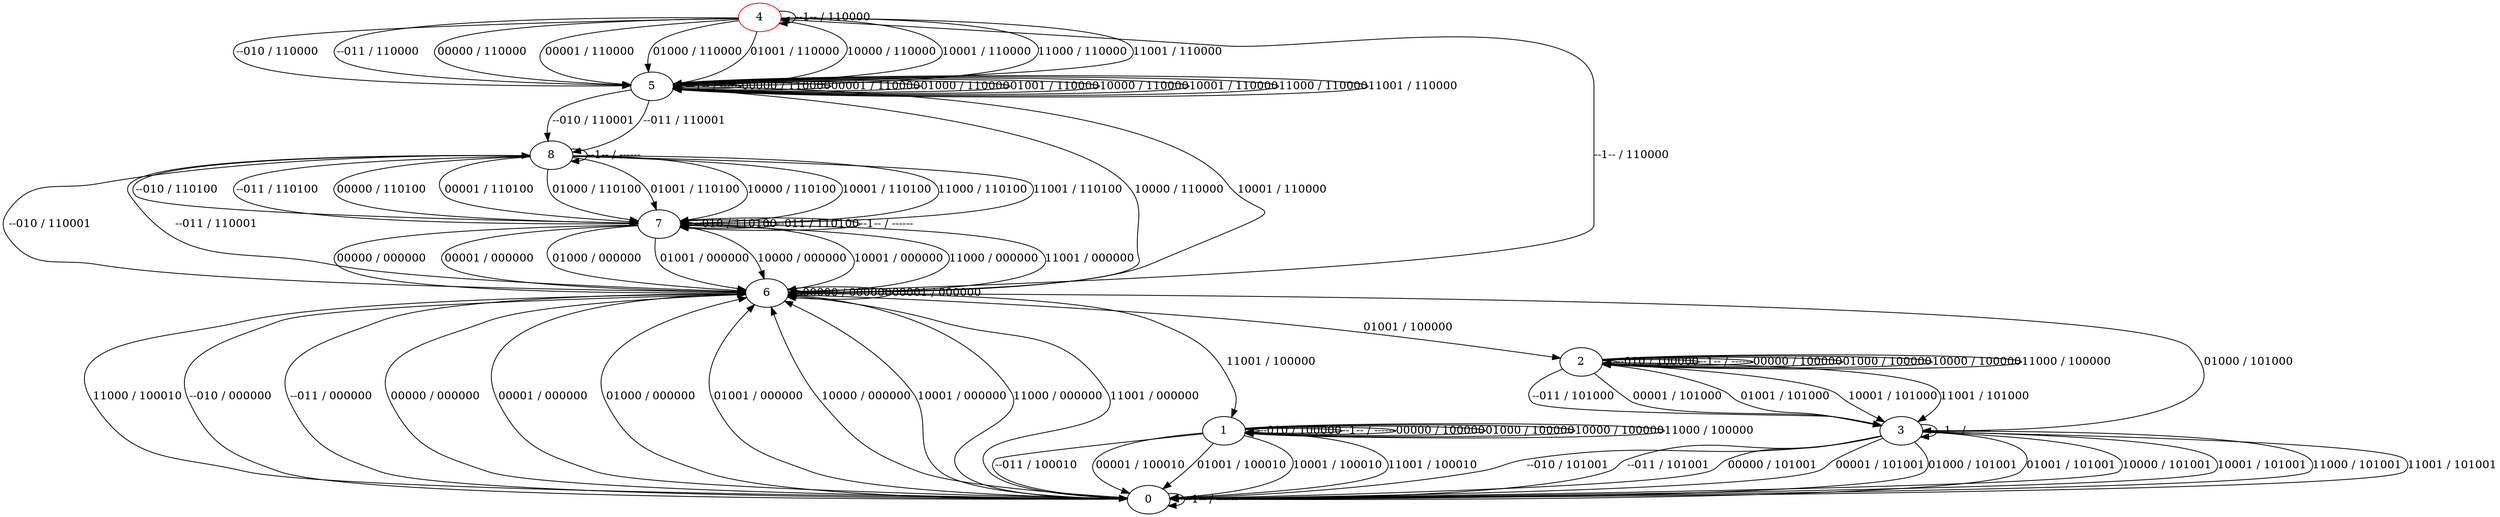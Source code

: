 digraph {
4 [color="red"]
0
1
2
3
5
6
7
8
4 -> 5 [label="--010 / 110000"]
4 -> 5 [label="--011 / 110000"]
4 -> 4 [label="--1-- / 110000"]
4 -> 5 [label="00000 / 110000"]
4 -> 5 [label="00001 / 110000"]
4 -> 5 [label="01000 / 110000"]
4 -> 5 [label="01001 / 110000"]
4 -> 5 [label="10000 / 110000"]
4 -> 5 [label="10001 / 110000"]
4 -> 5 [label="11000 / 110000"]
4 -> 5 [label="11001 / 110000"]
0 -> 6 [label="--010 / 000000"]
0 -> 6 [label="--011 / 000000"]
0 -> 0 [label="--1-- / ------"]
0 -> 6 [label="00000 / 000000"]
0 -> 6 [label="00001 / 000000"]
0 -> 6 [label="01000 / 000000"]
0 -> 6 [label="01001 / 000000"]
0 -> 6 [label="10000 / 000000"]
0 -> 6 [label="10001 / 000000"]
0 -> 6 [label="11000 / 000000"]
0 -> 6 [label="11001 / 000000"]
1 -> 1 [label="--010 / 100000"]
1 -> 0 [label="--011 / 100010"]
1 -> 1 [label="--1-- / ------"]
1 -> 1 [label="00000 / 100000"]
1 -> 0 [label="00001 / 100010"]
1 -> 1 [label="01000 / 100000"]
1 -> 0 [label="01001 / 100010"]
1 -> 1 [label="10000 / 100000"]
1 -> 0 [label="10001 / 100010"]
1 -> 1 [label="11000 / 100000"]
1 -> 0 [label="11001 / 100010"]
2 -> 2 [label="--010 / 100000"]
2 -> 3 [label="--011 / 101000"]
2 -> 2 [label="--1-- / ------"]
2 -> 2 [label="00000 / 100000"]
2 -> 3 [label="00001 / 101000"]
2 -> 2 [label="01000 / 100000"]
2 -> 3 [label="01001 / 101000"]
2 -> 2 [label="10000 / 100000"]
2 -> 3 [label="10001 / 101000"]
2 -> 2 [label="11000 / 100000"]
2 -> 3 [label="11001 / 101000"]
3 -> 0 [label="--010 / 101001"]
3 -> 0 [label="--011 / 101001"]
3 -> 3 [label="--1-- / ------"]
3 -> 0 [label="00000 / 101001"]
3 -> 0 [label="00001 / 101001"]
3 -> 0 [label="01000 / 101001"]
3 -> 0 [label="01001 / 101001"]
3 -> 0 [label="10000 / 101001"]
3 -> 0 [label="10001 / 101001"]
3 -> 0 [label="11000 / 101001"]
3 -> 0 [label="11001 / 101001"]
5 -> 8 [label="--010 / 110001"]
5 -> 8 [label="--011 / 110001"]
5 -> 5 [label="--1-- / ------"]
5 -> 5 [label="00000 / 110000"]
5 -> 5 [label="00001 / 110000"]
5 -> 5 [label="01000 / 110000"]
5 -> 5 [label="01001 / 110000"]
5 -> 5 [label="10000 / 110000"]
5 -> 5 [label="10001 / 110000"]
5 -> 5 [label="11000 / 110000"]
5 -> 5 [label="11001 / 110000"]
6 -> 8 [label="--010 / 110001"]
6 -> 8 [label="--011 / 110001"]
6 -> 4 [label="--1-- / 110000"]
6 -> 6 [label="00000 / 000000"]
6 -> 6 [label="00001 / 000000"]
6 -> 3 [label="01000 / 101000"]
6 -> 2 [label="01001 / 100000"]
6 -> 5 [label="10000 / 110000"]
6 -> 5 [label="10001 / 110000"]
6 -> 0 [label="11000 / 100010"]
6 -> 1 [label="11001 / 100000"]
7 -> 7 [label="--010 / 110100"]
7 -> 7 [label="--011 / 110100"]
7 -> 7 [label="--1-- / ------"]
7 -> 6 [label="00000 / 000000"]
7 -> 6 [label="00001 / 000000"]
7 -> 6 [label="01000 / 000000"]
7 -> 6 [label="01001 / 000000"]
7 -> 6 [label="10000 / 000000"]
7 -> 6 [label="10001 / 000000"]
7 -> 6 [label="11000 / 000000"]
7 -> 6 [label="11001 / 000000"]
8 -> 7 [label="--010 / 110100"]
8 -> 7 [label="--011 / 110100"]
8 -> 8 [label="--1-- / ------"]
8 -> 7 [label="00000 / 110100"]
8 -> 7 [label="00001 / 110100"]
8 -> 7 [label="01000 / 110100"]
8 -> 7 [label="01001 / 110100"]
8 -> 7 [label="10000 / 110100"]
8 -> 7 [label="10001 / 110100"]
8 -> 7 [label="11000 / 110100"]
8 -> 7 [label="11001 / 110100"]
}
